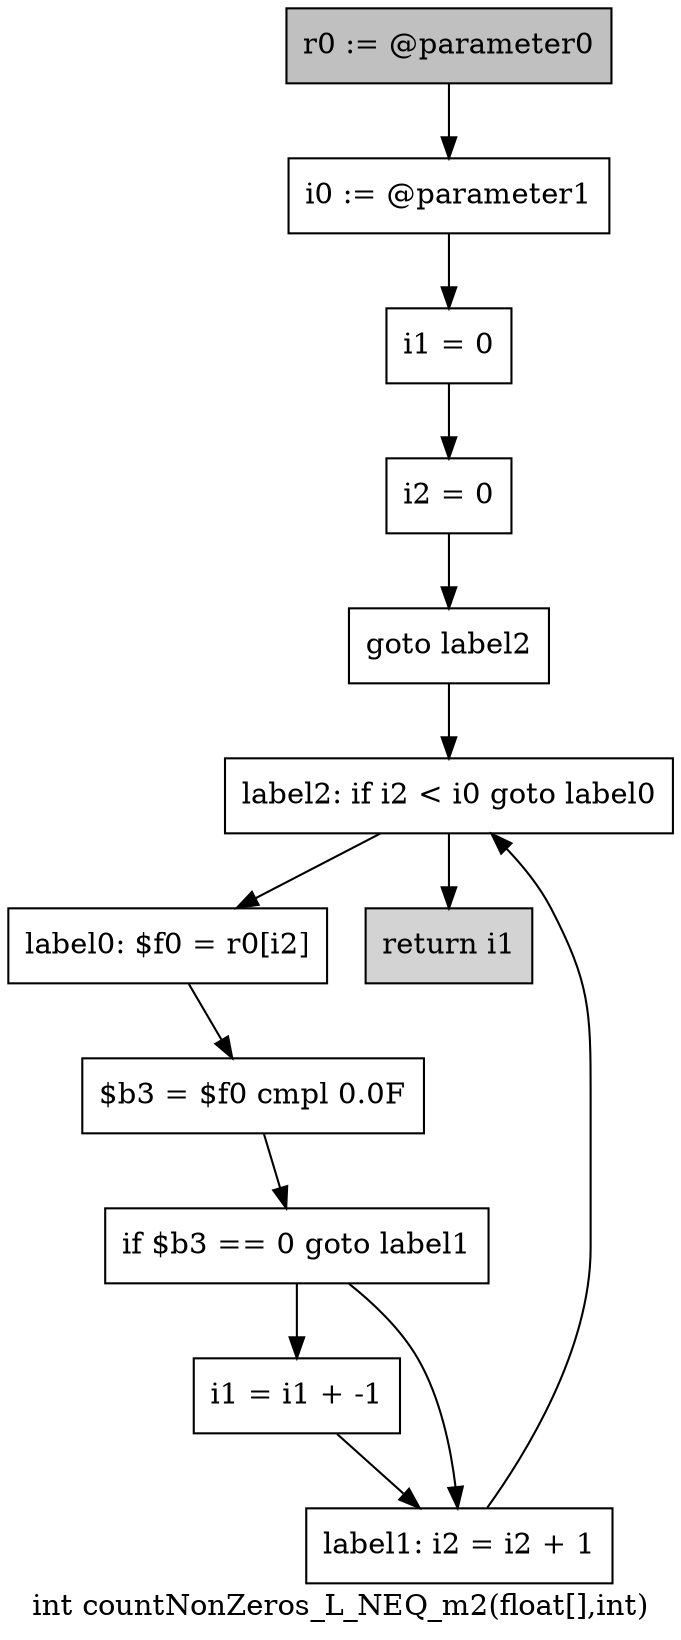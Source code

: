 digraph "int countNonZeros_L_NEQ_m2(float[],int)" {
    label="int countNonZeros_L_NEQ_m2(float[],int)";
    node [shape=box];
    "0" [style=filled,fillcolor=gray,label="r0 := @parameter0",];
    "1" [label="i0 := @parameter1",];
    "0"->"1";
    "2" [label="i1 = 0",];
    "1"->"2";
    "3" [label="i2 = 0",];
    "2"->"3";
    "4" [label="goto label2",];
    "3"->"4";
    "10" [label="label2: if i2 < i0 goto label0",];
    "4"->"10";
    "5" [label="label0: $f0 = r0[i2]",];
    "6" [label="$b3 = $f0 cmpl 0.0F",];
    "5"->"6";
    "7" [label="if $b3 == 0 goto label1",];
    "6"->"7";
    "8" [label="i1 = i1 + -1",];
    "7"->"8";
    "9" [label="label1: i2 = i2 + 1",];
    "7"->"9";
    "8"->"9";
    "9"->"10";
    "10"->"5";
    "11" [style=filled,fillcolor=lightgray,label="return i1",];
    "10"->"11";
}
